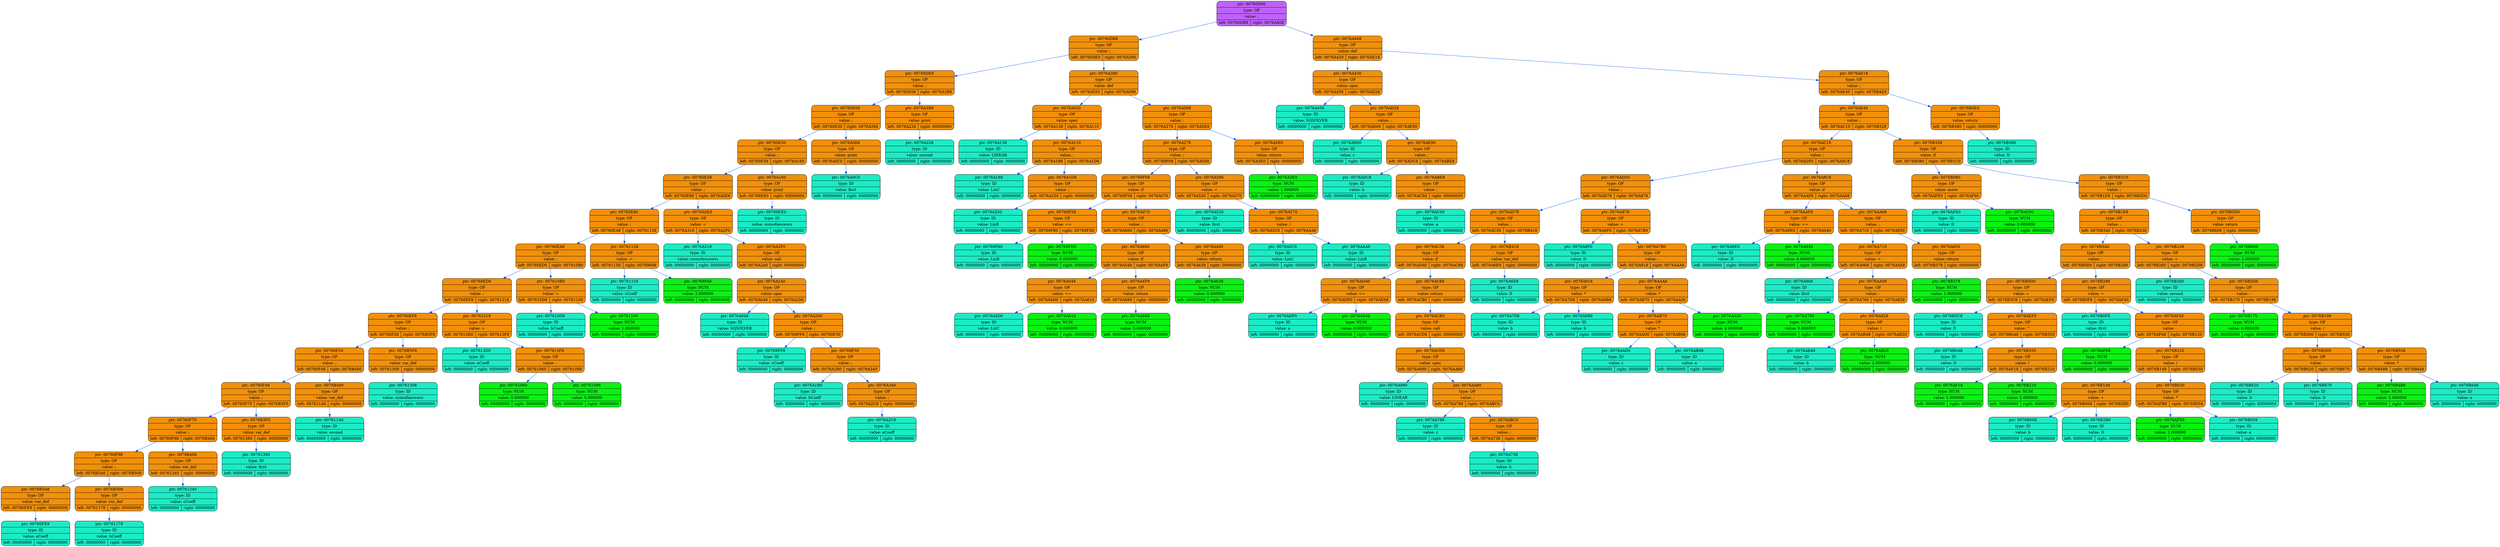 digraph
{
    rankdir=TP

        node00760D90[shape=record,style="rounded,filled",fillcolor="#BF62FC",label="{ ptr: 00760D90 | type: OP | value: ;| { left: 00760DB8 | right: 0076A408 }}"];
    node00760D90 -> node00760DB8[color="#0855F0"]
    node00760DB8[shape=record,style="rounded,filled",fillcolor="#F2900A",label="{ ptr: 00760DB8 | type: OP | value: ;| { left: 00760DE0 | right: 0076A390 }}"];
    node00760DB8 -> node00760DE0[color="#0855F0"]
    node00760DE0[shape=record,style="rounded,filled",fillcolor="#F2900A",label="{ ptr: 00760DE0 | type: OP | value: ;| { left: 00760E08 | right: 0076A3B8 }}"];
    node00760DE0 -> node00760E08[color="#0855F0"]
    node00760E08[shape=record,style="rounded,filled",fillcolor="#F2900A",label="{ ptr: 00760E08 | type: OP | value: ;| { left: 00760E30 | right: 0076A368 }}"];
    node00760E08 -> node00760E30[color="#0855F0"]
    node00760E30[shape=record,style="rounded,filled",fillcolor="#F2900A",label="{ ptr: 00760E30 | type: OP | value: ;| { left: 00760E58 | right: 0076A160 }}"];
    node00760E30 -> node00760E58[color="#0855F0"]
    node00760E58[shape=record,style="rounded,filled",fillcolor="#F2900A",label="{ ptr: 00760E58 | type: OP | value: ;| { left: 00760E80 | right: 0076A0E8 }}"];
    node00760E58 -> node00760E80[color="#0855F0"]
    node00760E80[shape=record,style="rounded,filled",fillcolor="#F2900A",label="{ ptr: 00760E80 | type: OP | value: ;| { left: 00760EA8 | right: 00761128 }}"];
    node00760E80 -> node00760EA8[color="#0855F0"]
    node00760EA8[shape=record,style="rounded,filled",fillcolor="#F2900A",label="{ ptr: 00760EA8 | type: OP | value: ;| { left: 00760ED0 | right: 007610B0 }}"];
    node00760EA8 -> node00760ED0[color="#0855F0"]
    node00760ED0[shape=record,style="rounded,filled",fillcolor="#F2900A",label="{ ptr: 00760ED0 | type: OP | value: ;| { left: 00760EF8 | right: 00761218 }}"];
    node00760ED0 -> node00760EF8[color="#0855F0"]
    node00760EF8[shape=record,style="rounded,filled",fillcolor="#F2900A",label="{ ptr: 00760EF8 | type: OP | value: ;| { left: 00760F20 | right: 0076B5F8 }}"];
    node00760EF8 -> node00760F20[color="#0855F0"]
    node00760F20[shape=record,style="rounded,filled",fillcolor="#F2900A",label="{ ptr: 00760F20 | type: OP | value: ;| { left: 00760F48 | right: 0076B490 }}"];
    node00760F20 -> node00760F48[color="#0855F0"]
    node00760F48[shape=record,style="rounded,filled",fillcolor="#F2900A",label="{ ptr: 00760F48 | type: OP | value: ;| { left: 00760F70 | right: 0076B3F0 }}"];
    node00760F48 -> node00760F70[color="#0855F0"]
    node00760F70[shape=record,style="rounded,filled",fillcolor="#F2900A",label="{ ptr: 00760F70 | type: OP | value: ;| { left: 00760F98 | right: 0076B468 }}"];
    node00760F70 -> node00760F98[color="#0855F0"]
    node00760F98[shape=record,style="rounded,filled",fillcolor="#F2900A",label="{ ptr: 00760F98 | type: OP | value: ;| { left: 0076B5A8 | right: 0076B508 }}"];
    node00760F98 -> node0076B5A8[color="#0855F0"]
    node0076B5A8[shape=record,style="rounded,filled",fillcolor="#F2900A",label="{ ptr: 0076B5A8 | type: OP | value: var_def| { left: 00760FE8 | right: 00000000 }}"];
    node0076B5A8 -> node00760FE8[color="#0855F0"]
    node00760FE8[shape=record,style="rounded,filled",fillcolor="#1BECC5",label="{ ptr: 00760FE8 | type: ID | value: aCoeff| { left: 00000000 | right: 00000000 }}"];
    node00760F98 -> node0076B508[color="#0855F0"]
    node0076B508[shape=record,style="rounded,filled",fillcolor="#F2900A",label="{ ptr: 0076B508 | type: OP | value: var_def| { left: 00761178 | right: 00000000 }}"];
    node0076B508 -> node00761178[color="#0855F0"]
    node00761178[shape=record,style="rounded,filled",fillcolor="#1BECC5",label="{ ptr: 00761178 | type: ID | value: bCoeff| { left: 00000000 | right: 00000000 }}"];
    node00760F70 -> node0076B468[color="#0855F0"]
    node0076B468[shape=record,style="rounded,filled",fillcolor="#F2900A",label="{ ptr: 0076B468 | type: OP | value: var_def| { left: 00761240 | right: 00000000 }}"];
    node0076B468 -> node00761240[color="#0855F0"]
    node00761240[shape=record,style="rounded,filled",fillcolor="#1BECC5",label="{ ptr: 00761240 | type: ID | value: cCoeff| { left: 00000000 | right: 00000000 }}"];
    node00760F48 -> node0076B3F0[color="#0855F0"]
    node0076B3F0[shape=record,style="rounded,filled",fillcolor="#F2900A",label="{ ptr: 0076B3F0 | type: OP | value: var_def| { left: 00761380 | right: 00000000 }}"];
    node0076B3F0 -> node00761380[color="#0855F0"]
    node00761380[shape=record,style="rounded,filled",fillcolor="#1BECC5",label="{ ptr: 00761380 | type: ID | value: first| { left: 00000000 | right: 00000000 }}"];
    node00760F20 -> node0076B490[color="#0855F0"]
    node0076B490[shape=record,style="rounded,filled",fillcolor="#F2900A",label="{ ptr: 0076B490 | type: OP | value: var_def| { left: 007611A0 | right: 00000000 }}"];
    node0076B490 -> node007611A0[color="#0855F0"]
    node007611A0[shape=record,style="rounded,filled",fillcolor="#1BECC5",label="{ ptr: 007611A0 | type: ID | value: second| { left: 00000000 | right: 00000000 }}"];
    node00760EF8 -> node0076B5F8[color="#0855F0"]
    node0076B5F8[shape=record,style="rounded,filled",fillcolor="#F2900A",label="{ ptr: 0076B5F8 | type: OP | value: var_def| { left: 00761308 | right: 00000000 }}"];
    node0076B5F8 -> node00761308[color="#0855F0"]
    node00761308[shape=record,style="rounded,filled",fillcolor="#1BECC5",label="{ ptr: 00761308 | type: ID | value: numofanswers| { left: 00000000 | right: 00000000 }}"];
    node00760ED0 -> node00761218[color="#0855F0"]
    node00761218[shape=record,style="rounded,filled",fillcolor="#F2900A",label="{ ptr: 00761218 | type: OP | value: =| { left: 007613D0 | right: 007613F8 }}"];
    node00761218 -> node007613D0[color="#0855F0"]
    node007613D0[shape=record,style="rounded,filled",fillcolor="#1BECC5",label="{ ptr: 007613D0 | type: ID | value: aCoeff| { left: 00000000 | right: 00000000 }}"];
    node00761218 -> node007613F8[color="#0855F0"]
    node007613F8[shape=record,style="rounded,filled",fillcolor="#F2900A",label="{ ptr: 007613F8 | type: OP | value: -| { left: 00761060 | right: 00761088 }}"];
    node007613F8 -> node00761060[color="#0855F0"]
    node00761060[shape=record,style="rounded,filled",fillcolor="#0AF212",label="{ ptr: 00761060 | type: NUM | value: 0.000000| { left: 00000000 | right: 00000000 }}"];
    node007613F8 -> node00761088[color="#0855F0"]
    node00761088[shape=record,style="rounded,filled",fillcolor="#0AF212",label="{ ptr: 00761088 | type: NUM | value: 5.000000| { left: 00000000 | right: 00000000 }}"];
    node00760EA8 -> node007610B0[color="#0855F0"]
    node007610B0[shape=record,style="rounded,filled",fillcolor="#F2900A",label="{ ptr: 007610B0 | type: OP | value: =| { left: 007610D8 | right: 00761100 }}"];
    node007610B0 -> node007610D8[color="#0855F0"]
    node007610D8[shape=record,style="rounded,filled",fillcolor="#1BECC5",label="{ ptr: 007610D8 | type: ID | value: bCoeff| { left: 00000000 | right: 00000000 }}"];
    node007610B0 -> node00761100[color="#0855F0"]
    node00761100[shape=record,style="rounded,filled",fillcolor="#0AF212",label="{ ptr: 00761100 | type: NUM | value: 1.000000| { left: 00000000 | right: 00000000 }}"];
    node00760E80 -> node00761128[color="#0855F0"]
    node00761128[shape=record,style="rounded,filled",fillcolor="#F2900A",label="{ ptr: 00761128 | type: OP | value: =| { left: 00761150 | right: 00769FA8 }}"];
    node00761128 -> node00761150[color="#0855F0"]
    node00761150[shape=record,style="rounded,filled",fillcolor="#1BECC5",label="{ ptr: 00761150 | type: ID | value: cCoeff| { left: 00000000 | right: 00000000 }}"];
    node00761128 -> node00769FA8[color="#0855F0"]
    node00769FA8[shape=record,style="rounded,filled",fillcolor="#0AF212",label="{ ptr: 00769FA8 | type: NUM | value: 2.000000| { left: 00000000 | right: 00000000 }}"];
    node00760E58 -> node0076A0E8[color="#0855F0"]
    node0076A0E8[shape=record,style="rounded,filled",fillcolor="#F2900A",label="{ ptr: 0076A0E8 | type: OP | value: =| { left: 0076A318 | right: 0076A2F0 }}"];
    node0076A0E8 -> node0076A318[color="#0855F0"]
    node0076A318[shape=record,style="rounded,filled",fillcolor="#1BECC5",label="{ ptr: 0076A318 | type: ID | value: numofanswers| { left: 00000000 | right: 00000000 }}"];
    node0076A0E8 -> node0076A2F0[color="#0855F0"]
    node0076A2F0[shape=record,style="rounded,filled",fillcolor="#F2900A",label="{ ptr: 0076A2F0 | type: OP | value: call| { left: 0076A2A0 | right: 00000000 }}"];
    node0076A2F0 -> node0076A2A0[color="#0855F0"]
    node0076A2A0[shape=record,style="rounded,filled",fillcolor="#F2900A",label="{ ptr: 0076A2A0 | type: OP | value: spec| { left: 0076A048 | right: 0076A200 }}"];
    node0076A2A0 -> node0076A048[color="#0855F0"]
    node0076A048[shape=record,style="rounded,filled",fillcolor="#1BECC5",label="{ ptr: 0076A048 | type: ID | value: SQSOLVER| { left: 00000000 | right: 00000000 }}"];
    node0076A2A0 -> node0076A200[color="#0855F0"]
    node0076A200[shape=record,style="rounded,filled",fillcolor="#F2900A",label="{ ptr: 0076A200 | type: OP | value: ;| { left: 00769FF8 | right: 00769F30 }}"];
    node0076A200 -> node00769FF8[color="#0855F0"]
    node00769FF8[shape=record,style="rounded,filled",fillcolor="#1BECC5",label="{ ptr: 00769FF8 | type: ID | value: cCoeff| { left: 00000000 | right: 00000000 }}"];
    node0076A200 -> node00769F30[color="#0855F0"]
    node00769F30[shape=record,style="rounded,filled",fillcolor="#F2900A",label="{ ptr: 00769F30 | type: OP | value: ;| { left: 0076A1B0 | right: 0076A340 }}"];
    node00769F30 -> node0076A1B0[color="#0855F0"]
    node0076A1B0[shape=record,style="rounded,filled",fillcolor="#1BECC5",label="{ ptr: 0076A1B0 | type: ID | value: bCoeff| { left: 00000000 | right: 00000000 }}"];
    node00769F30 -> node0076A340[color="#0855F0"]
    node0076A340[shape=record,style="rounded,filled",fillcolor="#F2900A",label="{ ptr: 0076A340 | type: OP | value: ;| { left: 0076A2C8 | right: 00000000 }}"];
    node0076A340 -> node0076A2C8[color="#0855F0"]
    node0076A2C8[shape=record,style="rounded,filled",fillcolor="#1BECC5",label="{ ptr: 0076A2C8 | type: ID | value: aCoeff| { left: 00000000 | right: 00000000 }}"];
    node00760E30 -> node0076A160[color="#0855F0"]
    node0076A160[shape=record,style="rounded,filled",fillcolor="#F2900A",label="{ ptr: 0076A160 | type: OP | value: print| { left: 00769EE0 | right: 00000000 }}"];
    node0076A160 -> node00769EE0[color="#0855F0"]
    node00769EE0[shape=record,style="rounded,filled",fillcolor="#1BECC5",label="{ ptr: 00769EE0 | type: ID | value: numofanswers| { left: 00000000 | right: 00000000 }}"];
    node00760E08 -> node0076A368[color="#0855F0"]
    node0076A368[shape=record,style="rounded,filled",fillcolor="#F2900A",label="{ ptr: 0076A368 | type: OP | value: print| { left: 0076A0C0 | right: 00000000 }}"];
    node0076A368 -> node0076A0C0[color="#0855F0"]
    node0076A0C0[shape=record,style="rounded,filled",fillcolor="#1BECC5",label="{ ptr: 0076A0C0 | type: ID | value: first| { left: 00000000 | right: 00000000 }}"];
    node00760DE0 -> node0076A3B8[color="#0855F0"]
    node0076A3B8[shape=record,style="rounded,filled",fillcolor="#F2900A",label="{ ptr: 0076A3B8 | type: OP | value: print| { left: 0076A228 | right: 00000000 }}"];
    node0076A3B8 -> node0076A228[color="#0855F0"]
    node0076A228[shape=record,style="rounded,filled",fillcolor="#1BECC5",label="{ ptr: 0076A228 | type: ID | value: second| { left: 00000000 | right: 00000000 }}"];
    node00760DB8 -> node0076A390[color="#0855F0"]
    node0076A390[shape=record,style="rounded,filled",fillcolor="#F2900A",label="{ ptr: 0076A390 | type: OP | value: def| { left: 0076A020 | right: 0076A098 }}"];
    node0076A390 -> node0076A020[color="#0855F0"]
    node0076A020[shape=record,style="rounded,filled",fillcolor="#F2900A",label="{ ptr: 0076A020 | type: OP | value: spec| { left: 0076A138 | right: 0076A110 }}"];
    node0076A020 -> node0076A138[color="#0855F0"]
    node0076A138[shape=record,style="rounded,filled",fillcolor="#1BECC5",label="{ ptr: 0076A138 | type: ID | value: LINEAR| { left: 00000000 | right: 00000000 }}"];
    node0076A020 -> node0076A110[color="#0855F0"]
    node0076A110[shape=record,style="rounded,filled",fillcolor="#F2900A",label="{ ptr: 0076A110 | type: OP | value: ;| { left: 0076A188 | right: 0076A1D8 }}"];
    node0076A110 -> node0076A188[color="#0855F0"]
    node0076A188[shape=record,style="rounded,filled",fillcolor="#1BECC5",label="{ ptr: 0076A188 | type: ID | value: LinC| { left: 00000000 | right: 00000000 }}"];
    node0076A110 -> node0076A1D8[color="#0855F0"]
    node0076A1D8[shape=record,style="rounded,filled",fillcolor="#F2900A",label="{ ptr: 0076A1D8 | type: OP | value: ;| { left: 0076A250 | right: 00000000 }}"];
    node0076A1D8 -> node0076A250[color="#0855F0"]
    node0076A250[shape=record,style="rounded,filled",fillcolor="#1BECC5",label="{ ptr: 0076A250 | type: ID | value: LinB| { left: 00000000 | right: 00000000 }}"];
    node0076A390 -> node0076A098[color="#0855F0"]
    node0076A098[shape=record,style="rounded,filled",fillcolor="#F2900A",label="{ ptr: 0076A098 | type: OP | value: ;| { left: 0076A278 | right: 0076A5E8 }}"];
    node0076A098 -> node0076A278[color="#0855F0"]
    node0076A278[shape=record,style="rounded,filled",fillcolor="#F2900A",label="{ ptr: 0076A278 | type: OP | value: ;| { left: 00769F08 | right: 0076A598 }}"];
    node0076A278 -> node00769F08[color="#0855F0"]
    node00769F08[shape=record,style="rounded,filled",fillcolor="#F2900A",label="{ ptr: 00769F08 | type: OP | value: if| { left: 00769F58 | right: 0076A070 }}"];
    node00769F08 -> node00769F58[color="#0855F0"]
    node00769F58[shape=record,style="rounded,filled",fillcolor="#F2900A",label="{ ptr: 00769F58 | type: OP | value: ==| { left: 00769F80 | right: 00769FD0 }}"];
    node00769F58 -> node00769F80[color="#0855F0"]
    node00769F80[shape=record,style="rounded,filled",fillcolor="#1BECC5",label="{ ptr: 00769F80 | type: ID | value: LinB| { left: 00000000 | right: 00000000 }}"];
    node00769F58 -> node00769FD0[color="#0855F0"]
    node00769FD0[shape=record,style="rounded,filled",fillcolor="#0AF212",label="{ ptr: 00769FD0 | type: NUM | value: 0.000000| { left: 00000000 | right: 00000000 }}"];
    node00769F08 -> node0076A070[color="#0855F0"]
    node0076A070[shape=record,style="rounded,filled",fillcolor="#F2900A",label="{ ptr: 0076A070 | type: OP | value: ;| { left: 0076A660 | right: 0076A480 }}"];
    node0076A070 -> node0076A660[color="#0855F0"]
    node0076A660[shape=record,style="rounded,filled",fillcolor="#F2900A",label="{ ptr: 0076A660 | type: OP | value: if| { left: 0076A548 | right: 0076A4F8 }}"];
    node0076A660 -> node0076A548[color="#0855F0"]
    node0076A548[shape=record,style="rounded,filled",fillcolor="#F2900A",label="{ ptr: 0076A548 | type: OP | value: ==| { left: 0076A4D0 | right: 0076A610 }}"];
    node0076A548 -> node0076A4D0[color="#0855F0"]
    node0076A4D0[shape=record,style="rounded,filled",fillcolor="#1BECC5",label="{ ptr: 0076A4D0 | type: ID | value: LinC| { left: 00000000 | right: 00000000 }}"];
    node0076A548 -> node0076A610[color="#0855F0"]
    node0076A610[shape=record,style="rounded,filled",fillcolor="#0AF212",label="{ ptr: 0076A610 | type: NUM | value: 0.000000| { left: 00000000 | right: 00000000 }}"];
    node0076A660 -> node0076A4F8[color="#0855F0"]
    node0076A4F8[shape=record,style="rounded,filled",fillcolor="#F2900A",label="{ ptr: 0076A4F8 | type: OP | value: return| { left: 0076A688 | right: 00000000 }}"];
    node0076A4F8 -> node0076A688[color="#0855F0"]
    node0076A688[shape=record,style="rounded,filled",fillcolor="#0AF212",label="{ ptr: 0076A688 | type: NUM | value: 5.000000| { left: 00000000 | right: 00000000 }}"];
    node0076A070 -> node0076A480[color="#0855F0"]
    node0076A480[shape=record,style="rounded,filled",fillcolor="#F2900A",label="{ ptr: 0076A480 | type: OP | value: return| { left: 0076A638 | right: 00000000 }}"];
    node0076A480 -> node0076A638[color="#0855F0"]
    node0076A638[shape=record,style="rounded,filled",fillcolor="#0AF212",label="{ ptr: 0076A638 | type: NUM | value: 0.000000| { left: 00000000 | right: 00000000 }}"];
    node0076A278 -> node0076A598[color="#0855F0"]
    node0076A598[shape=record,style="rounded,filled",fillcolor="#F2900A",label="{ ptr: 0076A598 | type: OP | value: =| { left: 0076A520 | right: 0076A570 }}"];
    node0076A598 -> node0076A520[color="#0855F0"]
    node0076A520[shape=record,style="rounded,filled",fillcolor="#1BECC5",label="{ ptr: 0076A520 | type: ID | value: first| { left: 00000000 | right: 00000000 }}"];
    node0076A598 -> node0076A570[color="#0855F0"]
    node0076A570[shape=record,style="rounded,filled",fillcolor="#F2900A",label="{ ptr: 0076A570 | type: OP | value: /| { left: 0076A5C0 | right: 0076A4A8 }}"];
    node0076A570 -> node0076A5C0[color="#0855F0"]
    node0076A5C0[shape=record,style="rounded,filled",fillcolor="#1BECC5",label="{ ptr: 0076A5C0 | type: ID | value: LinC| { left: 00000000 | right: 00000000 }}"];
    node0076A570 -> node0076A4A8[color="#0855F0"]
    node0076A4A8[shape=record,style="rounded,filled",fillcolor="#1BECC5",label="{ ptr: 0076A4A8 | type: ID | value: LinB| { left: 00000000 | right: 00000000 }}"];
    node0076A098 -> node0076A5E8[color="#0855F0"]
    node0076A5E8[shape=record,style="rounded,filled",fillcolor="#F2900A",label="{ ptr: 0076A5E8 | type: OP | value: return| { left: 0076A3E0 | right: 00000000 }}"];
    node0076A5E8 -> node0076A3E0[color="#0855F0"]
    node0076A3E0[shape=record,style="rounded,filled",fillcolor="#0AF212",label="{ ptr: 0076A3E0 | type: NUM | value: 1.000000| { left: 00000000 | right: 00000000 }}"];
    node00760D90 -> node0076A408[color="#0855F0"]
    node0076A408[shape=record,style="rounded,filled",fillcolor="#F2900A",label="{ ptr: 0076A408 | type: OP | value: def| { left: 0076A430 | right: 0076AE18 }}"];
    node0076A408 -> node0076A430[color="#0855F0"]
    node0076A430[shape=record,style="rounded,filled",fillcolor="#F2900A",label="{ ptr: 0076A430 | type: OP | value: spec| { left: 0076A458 | right: 0076AD28 }}"];
    node0076A430 -> node0076A458[color="#0855F0"]
    node0076A458[shape=record,style="rounded,filled",fillcolor="#1BECC5",label="{ ptr: 0076A458 | type: ID | value: SQSOLVER| { left: 00000000 | right: 00000000 }}"];
    node0076A430 -> node0076AD28[color="#0855F0"]
    node0076AD28[shape=record,style="rounded,filled",fillcolor="#F2900A",label="{ ptr: 0076AD28 | type: OP | value: ;| { left: 0076AD00 | right: 0076AE90 }}"];
    node0076AD28 -> node0076AD00[color="#0855F0"]
    node0076AD00[shape=record,style="rounded,filled",fillcolor="#1BECC5",label="{ ptr: 0076AD00 | type: ID | value: c| { left: 00000000 | right: 00000000 }}"];
    node0076AD28 -> node0076AE90[color="#0855F0"]
    node0076AE90[shape=record,style="rounded,filled",fillcolor="#F2900A",label="{ ptr: 0076AE90 | type: OP | value: ;| { left: 0076ADC8 | right: 0076ABE8 }}"];
    node0076AE90 -> node0076ADC8[color="#0855F0"]
    node0076ADC8[shape=record,style="rounded,filled",fillcolor="#1BECC5",label="{ ptr: 0076ADC8 | type: ID | value: b| { left: 00000000 | right: 00000000 }}"];
    node0076AE90 -> node0076ABE8[color="#0855F0"]
    node0076ABE8[shape=record,style="rounded,filled",fillcolor="#F2900A",label="{ ptr: 0076ABE8 | type: OP | value: ;| { left: 0076AC60 | right: 00000000 }}"];
    node0076ABE8 -> node0076AC60[color="#0855F0"]
    node0076AC60[shape=record,style="rounded,filled",fillcolor="#1BECC5",label="{ ptr: 0076AC60 | type: ID | value: a| { left: 00000000 | right: 00000000 }}"];
    node0076A408 -> node0076AE18[color="#0855F0"]
    node0076AE18[shape=record,style="rounded,filled",fillcolor="#F2900A",label="{ ptr: 0076AE18 | type: OP | value: ;| { left: 0076AE40 | right: 0076B4E0 }}"];
    node0076AE18 -> node0076AE40[color="#0855F0"]
    node0076AE40[shape=record,style="rounded,filled",fillcolor="#F2900A",label="{ ptr: 0076AE40 | type: OP | value: ;| { left: 0076AC10 | right: 0076B328 }}"];
    node0076AE40 -> node0076AC10[color="#0855F0"]
    node0076AC10[shape=record,style="rounded,filled",fillcolor="#F2900A",label="{ ptr: 0076AC10 | type: OP | value: ;| { left: 0076AD50 | right: 0076A8C8 }}"];
    node0076AC10 -> node0076AD50[color="#0855F0"]
    node0076AD50[shape=record,style="rounded,filled",fillcolor="#F2900A",label="{ ptr: 0076AD50 | type: OP | value: ;| { left: 0076AD78 | right: 0076A878 }}"];
    node0076AD50 -> node0076AD78[color="#0855F0"]
    node0076AD78[shape=record,style="rounded,filled",fillcolor="#F2900A",label="{ ptr: 0076AD78 | type: OP | value: ;| { left: 0076AC38 | right: 0076B418 }}"];
    node0076AD78 -> node0076AC38[color="#0855F0"]
    node0076AC38[shape=record,style="rounded,filled",fillcolor="#F2900A",label="{ ptr: 0076AC38 | type: OP | value: if| { left: 0076ADA0 | right: 0076AC88 }}"];
    node0076AC38 -> node0076ADA0[color="#0855F0"]
    node0076ADA0[shape=record,style="rounded,filled",fillcolor="#F2900A",label="{ ptr: 0076ADA0 | type: OP | value: ==| { left: 0076ADF0 | right: 0076AE68 }}"];
    node0076ADA0 -> node0076ADF0[color="#0855F0"]
    node0076ADF0[shape=record,style="rounded,filled",fillcolor="#1BECC5",label="{ ptr: 0076ADF0 | type: ID | value: a| { left: 00000000 | right: 00000000 }}"];
    node0076ADA0 -> node0076AE68[color="#0855F0"]
    node0076AE68[shape=record,style="rounded,filled",fillcolor="#0AF212",label="{ ptr: 0076AE68 | type: NUM | value: 0.000000| { left: 00000000 | right: 00000000 }}"];
    node0076AC38 -> node0076AC88[color="#0855F0"]
    node0076AC88[shape=record,style="rounded,filled",fillcolor="#F2900A",label="{ ptr: 0076AC88 | type: OP | value: return| { left: 0076ACB0 | right: 00000000 }}"];
    node0076AC88 -> node0076ACB0[color="#0855F0"]
    node0076ACB0[shape=record,style="rounded,filled",fillcolor="#F2900A",label="{ ptr: 0076ACB0 | type: OP | value: call| { left: 0076ACD8 | right: 00000000 }}"];
    node0076ACB0 -> node0076ACD8[color="#0855F0"]
    node0076ACD8[shape=record,style="rounded,filled",fillcolor="#F2900A",label="{ ptr: 0076ACD8 | type: OP | value: spec| { left: 0076A990 | right: 0076AA80 }}"];
    node0076ACD8 -> node0076A990[color="#0855F0"]
    node0076A990[shape=record,style="rounded,filled",fillcolor="#1BECC5",label="{ ptr: 0076A990 | type: ID | value: LINEAR| { left: 00000000 | right: 00000000 }}"];
    node0076ACD8 -> node0076AA80[color="#0855F0"]
    node0076AA80[shape=record,style="rounded,filled",fillcolor="#F2900A",label="{ ptr: 0076AA80 | type: OP | value: ;| { left: 0076A788 | right: 0076ABC0 }}"];
    node0076AA80 -> node0076A788[color="#0855F0"]
    node0076A788[shape=record,style="rounded,filled",fillcolor="#1BECC5",label="{ ptr: 0076A788 | type: ID | value: c| { left: 00000000 | right: 00000000 }}"];
    node0076AA80 -> node0076ABC0[color="#0855F0"]
    node0076ABC0[shape=record,style="rounded,filled",fillcolor="#F2900A",label="{ ptr: 0076ABC0 | type: OP | value: ;| { left: 0076A738 | right: 00000000 }}"];
    node0076ABC0 -> node0076A738[color="#0855F0"]
    node0076A738[shape=record,style="rounded,filled",fillcolor="#1BECC5",label="{ ptr: 0076A738 | type: ID | value: b| { left: 00000000 | right: 00000000 }}"];
    node0076AD78 -> node0076B418[color="#0855F0"]
    node0076B418[shape=record,style="rounded,filled",fillcolor="#F2900A",label="{ ptr: 0076B418 | type: OP | value: var_def| { left: 0076A6E8 | right: 00000000 }}"];
    node0076B418 -> node0076A6E8[color="#0855F0"]
    node0076A6E8[shape=record,style="rounded,filled",fillcolor="#1BECC5",label="{ ptr: 0076A6E8 | type: ID | value: D| { left: 00000000 | right: 00000000 }}"];
    node0076AD50 -> node0076A878[color="#0855F0"]
    node0076A878[shape=record,style="rounded,filled",fillcolor="#F2900A",label="{ ptr: 0076A878 | type: OP | value: =| { left: 0076A8F0 | right: 0076A7B0 }}"];
    node0076A878 -> node0076A8F0[color="#0855F0"]
    node0076A8F0[shape=record,style="rounded,filled",fillcolor="#1BECC5",label="{ ptr: 0076A8F0 | type: ID | value: D| { left: 00000000 | right: 00000000 }}"];
    node0076A878 -> node0076A7B0[color="#0855F0"]
    node0076A7B0[shape=record,style="rounded,filled",fillcolor="#F2900A",label="{ ptr: 0076A7B0 | type: OP | value: -| { left: 0076A918 | right: 0076AAA8 }}"];
    node0076A7B0 -> node0076A918[color="#0855F0"]
    node0076A918[shape=record,style="rounded,filled",fillcolor="#F2900A",label="{ ptr: 0076A918 | type: OP | value: *| { left: 0076A7D8 | right: 0076A9B8 }}"];
    node0076A918 -> node0076A7D8[color="#0855F0"]
    node0076A7D8[shape=record,style="rounded,filled",fillcolor="#1BECC5",label="{ ptr: 0076A7D8 | type: ID | value: b| { left: 00000000 | right: 00000000 }}"];
    node0076A918 -> node0076A9B8[color="#0855F0"]
    node0076A9B8[shape=record,style="rounded,filled",fillcolor="#1BECC5",label="{ ptr: 0076A9B8 | type: ID | value: b| { left: 00000000 | right: 00000000 }}"];
    node0076A7B0 -> node0076AAA8[color="#0855F0"]
    node0076AAA8[shape=record,style="rounded,filled",fillcolor="#F2900A",label="{ ptr: 0076AAA8 | type: OP | value: *| { left: 0076AB70 | right: 0076AA30 }}"];
    node0076AAA8 -> node0076AB70[color="#0855F0"]
    node0076AB70[shape=record,style="rounded,filled",fillcolor="#F2900A",label="{ ptr: 0076AB70 | type: OP | value: *| { left: 0076AAD0 | right: 0076AB98 }}"];
    node0076AB70 -> node0076AAD0[color="#0855F0"]
    node0076AAD0[shape=record,style="rounded,filled",fillcolor="#1BECC5",label="{ ptr: 0076AAD0 | type: ID | value: c| { left: 00000000 | right: 00000000 }}"];
    node0076AB70 -> node0076AB98[color="#0855F0"]
    node0076AB98[shape=record,style="rounded,filled",fillcolor="#1BECC5",label="{ ptr: 0076AB98 | type: ID | value: a| { left: 00000000 | right: 00000000 }}"];
    node0076AAA8 -> node0076AA30[color="#0855F0"]
    node0076AA30[shape=record,style="rounded,filled",fillcolor="#0AF212",label="{ ptr: 0076AA30 | type: NUM | value: 4.000000| { left: 00000000 | right: 00000000 }}"];
    node0076AC10 -> node0076A8C8[color="#0855F0"]
    node0076A8C8[shape=record,style="rounded,filled",fillcolor="#F2900A",label="{ ptr: 0076A8C8 | type: OP | value: if| { left: 0076AAF8 | right: 0076AA08 }}"];
    node0076A8C8 -> node0076AAF8[color="#0855F0"]
    node0076AAF8[shape=record,style="rounded,filled",fillcolor="#F2900A",label="{ ptr: 0076AAF8 | type: OP | value: ==| { left: 0076A9E0 | right: 0076A940 }}"];
    node0076AAF8 -> node0076A9E0[color="#0855F0"]
    node0076A9E0[shape=record,style="rounded,filled",fillcolor="#1BECC5",label="{ ptr: 0076A9E0 | type: ID | value: D| { left: 00000000 | right: 00000000 }}"];
    node0076AAF8 -> node0076A940[color="#0855F0"]
    node0076A940[shape=record,style="rounded,filled",fillcolor="#0AF212",label="{ ptr: 0076A940 | type: NUM | value: 0.000000| { left: 00000000 | right: 00000000 }}"];
    node0076A8C8 -> node0076AA08[color="#0855F0"]
    node0076AA08[shape=record,style="rounded,filled",fillcolor="#F2900A",label="{ ptr: 0076AA08 | type: OP | value: ;| { left: 0076A710 | right: 0076A850 }}"];
    node0076AA08 -> node0076A710[color="#0855F0"]
    node0076A710[shape=record,style="rounded,filled",fillcolor="#F2900A",label="{ ptr: 0076A710 | type: OP | value: =| { left: 0076A968 | right: 0076AA58 }}"];
    node0076A710 -> node0076A968[color="#0855F0"]
    node0076A968[shape=record,style="rounded,filled",fillcolor="#1BECC5",label="{ ptr: 0076A968 | type: ID | value: first| { left: 00000000 | right: 00000000 }}"];
    node0076A710 -> node0076AA58[color="#0855F0"]
    node0076AA58[shape=record,style="rounded,filled",fillcolor="#F2900A",label="{ ptr: 0076AA58 | type: OP | value: -| { left: 0076A760 | right: 0076A828 }}"];
    node0076AA58 -> node0076A760[color="#0855F0"]
    node0076A760[shape=record,style="rounded,filled",fillcolor="#0AF212",label="{ ptr: 0076A760 | type: NUM | value: 0.000000| { left: 00000000 | right: 00000000 }}"];
    node0076AA58 -> node0076A828[color="#0855F0"]
    node0076A828[shape=record,style="rounded,filled",fillcolor="#F2900A",label="{ ptr: 0076A828 | type: OP | value: /| { left: 0076AB48 | right: 0076AB20 }}"];
    node0076A828 -> node0076AB48[color="#0855F0"]
    node0076AB48[shape=record,style="rounded,filled",fillcolor="#1BECC5",label="{ ptr: 0076AB48 | type: ID | value: b| { left: 00000000 | right: 00000000 }}"];
    node0076A828 -> node0076AB20[color="#0855F0"]
    node0076AB20[shape=record,style="rounded,filled",fillcolor="#0AF212",label="{ ptr: 0076AB20 | type: NUM | value: 2.000000| { left: 00000000 | right: 00000000 }}"];
    node0076AA08 -> node0076A850[color="#0855F0"]
    node0076A850[shape=record,style="rounded,filled",fillcolor="#F2900A",label="{ ptr: 0076A850 | type: OP | value: return| { left: 0076B378 | right: 00000000 }}"];
    node0076A850 -> node0076B378[color="#0855F0"]
    node0076B378[shape=record,style="rounded,filled",fillcolor="#0AF212",label="{ ptr: 0076B378 | type: NUM | value: 1.000000| { left: 00000000 | right: 00000000 }}"];
    node0076AE40 -> node0076B328[color="#0855F0"]
    node0076B328[shape=record,style="rounded,filled",fillcolor="#F2900A",label="{ ptr: 0076B328 | type: OP | value: if| { left: 0076B080 | right: 0076B1C0 }}"];
    node0076B328 -> node0076B080[color="#0855F0"]
    node0076B080[shape=record,style="rounded,filled",fillcolor="#F2900A",label="{ ptr: 0076B080 | type: OP | value: more| { left: 0076AFE0 | right: 0076AF90 }}"];
    node0076B080 -> node0076AFE0[color="#0855F0"]
    node0076AFE0[shape=record,style="rounded,filled",fillcolor="#1BECC5",label="{ ptr: 0076AFE0 | type: ID | value: D| { left: 00000000 | right: 00000000 }}"];
    node0076B080 -> node0076AF90[color="#0855F0"]
    node0076AF90[shape=record,style="rounded,filled",fillcolor="#0AF212",label="{ ptr: 0076AF90 | type: NUM | value: 0.000000| { left: 00000000 | right: 00000000 }}"];
    node0076B328 -> node0076B1C0[color="#0855F0"]
    node0076B1C0[shape=record,style="rounded,filled",fillcolor="#F2900A",label="{ ptr: 0076B1C0 | type: OP | value: ;| { left: 0076B1E8 | right: 0076B5D0 }}"];
    node0076B1C0 -> node0076B1E8[color="#0855F0"]
    node0076B1E8[shape=record,style="rounded,filled",fillcolor="#F2900A",label="{ ptr: 0076B1E8 | type: OP | value: ;| { left: 0076B3A0 | right: 0076B238 }}"];
    node0076B1E8 -> node0076B3A0[color="#0855F0"]
    node0076B3A0[shape=record,style="rounded,filled",fillcolor="#F2900A",label="{ ptr: 0076B3A0 | type: OP | value: ;| { left: 0076B0D0 | right: 0076B288 }}"];
    node0076B3A0 -> node0076B0D0[color="#0855F0"]
    node0076B0D0[shape=record,style="rounded,filled",fillcolor="#F2900A",label="{ ptr: 0076B0D0 | type: OP | value: =| { left: 0076B3C8 | right: 0076AEF0 }}"];
    node0076B0D0 -> node0076B3C8[color="#0855F0"]
    node0076B3C8[shape=record,style="rounded,filled",fillcolor="#1BECC5",label="{ ptr: 0076B3C8 | type: ID | value: D| { left: 00000000 | right: 00000000 }}"];
    node0076B0D0 -> node0076AEF0[color="#0855F0"]
    node0076AEF0[shape=record,style="rounded,filled",fillcolor="#F2900A",label="{ ptr: 0076AEF0 | type: OP | value: ^| { left: 0076B0A8 | right: 0076B350 }}"];
    node0076AEF0 -> node0076B0A8[color="#0855F0"]
    node0076B0A8[shape=record,style="rounded,filled",fillcolor="#1BECC5",label="{ ptr: 0076B0A8 | type: ID | value: D| { left: 00000000 | right: 00000000 }}"];
    node0076AEF0 -> node0076B350[color="#0855F0"]
    node0076B350[shape=record,style="rounded,filled",fillcolor="#F2900A",label="{ ptr: 0076B350 | type: OP | value: /| { left: 0076AF18 | right: 0076B210 }}"];
    node0076B350 -> node0076AF18[color="#0855F0"]
    node0076AF18[shape=record,style="rounded,filled",fillcolor="#0AF212",label="{ ptr: 0076AF18 | type: NUM | value: 1.000000| { left: 00000000 | right: 00000000 }}"];
    node0076B350 -> node0076B210[color="#0855F0"]
    node0076B210[shape=record,style="rounded,filled",fillcolor="#0AF212",label="{ ptr: 0076B210 | type: NUM | value: 2.000000| { left: 00000000 | right: 00000000 }}"];
    node0076B3A0 -> node0076B288[color="#0855F0"]
    node0076B288[shape=record,style="rounded,filled",fillcolor="#F2900A",label="{ ptr: 0076B288 | type: OP | value: =| { left: 0076B0F8 | right: 0076AF40 }}"];
    node0076B288 -> node0076B0F8[color="#0855F0"]
    node0076B0F8[shape=record,style="rounded,filled",fillcolor="#1BECC5",label="{ ptr: 0076B0F8 | type: ID | value: first| { left: 00000000 | right: 00000000 }}"];
    node0076B288 -> node0076AF40[color="#0855F0"]
    node0076AF40[shape=record,style="rounded,filled",fillcolor="#F2900A",label="{ ptr: 0076AF40 | type: OP | value: -| { left: 0076AF68 | right: 0076B120 }}"];
    node0076AF40 -> node0076AF68[color="#0855F0"]
    node0076AF68[shape=record,style="rounded,filled",fillcolor="#0AF212",label="{ ptr: 0076AF68 | type: NUM | value: 0.000000| { left: 00000000 | right: 00000000 }}"];
    node0076AF40 -> node0076B120[color="#0855F0"]
    node0076B120[shape=record,style="rounded,filled",fillcolor="#F2900A",label="{ ptr: 0076B120 | type: OP | value: /| { left: 0076B148 | right: 0076B030 }}"];
    node0076B120 -> node0076B148[color="#0855F0"]
    node0076B148[shape=record,style="rounded,filled",fillcolor="#F2900A",label="{ ptr: 0076B148 | type: OP | value: +| { left: 0076B008 | right: 0076B2B0 }}"];
    node0076B148 -> node0076B008[color="#0855F0"]
    node0076B008[shape=record,style="rounded,filled",fillcolor="#1BECC5",label="{ ptr: 0076B008 | type: ID | value: b| { left: 00000000 | right: 00000000 }}"];
    node0076B148 -> node0076B2B0[color="#0855F0"]
    node0076B2B0[shape=record,style="rounded,filled",fillcolor="#1BECC5",label="{ ptr: 0076B2B0 | type: ID | value: D| { left: 00000000 | right: 00000000 }}"];
    node0076B120 -> node0076B030[color="#0855F0"]
    node0076B030[shape=record,style="rounded,filled",fillcolor="#F2900A",label="{ ptr: 0076B030 | type: OP | value: *| { left: 0076AFB8 | right: 0076B058 }}"];
    node0076B030 -> node0076AFB8[color="#0855F0"]
    node0076AFB8[shape=record,style="rounded,filled",fillcolor="#0AF212",label="{ ptr: 0076AFB8 | type: NUM | value: 2.000000| { left: 00000000 | right: 00000000 }}"];
    node0076B030 -> node0076B058[color="#0855F0"]
    node0076B058[shape=record,style="rounded,filled",fillcolor="#1BECC5",label="{ ptr: 0076B058 | type: ID | value: a| { left: 00000000 | right: 00000000 }}"];
    node0076B1E8 -> node0076B238[color="#0855F0"]
    node0076B238[shape=record,style="rounded,filled",fillcolor="#F2900A",label="{ ptr: 0076B238 | type: OP | value: =| { left: 0076B260 | right: 0076B2D8 }}"];
    node0076B238 -> node0076B260[color="#0855F0"]
    node0076B260[shape=record,style="rounded,filled",fillcolor="#1BECC5",label="{ ptr: 0076B260 | type: ID | value: second| { left: 00000000 | right: 00000000 }}"];
    node0076B238 -> node0076B2D8[color="#0855F0"]
    node0076B2D8[shape=record,style="rounded,filled",fillcolor="#F2900A",label="{ ptr: 0076B2D8 | type: OP | value: -| { left: 0076B170 | right: 0076B198 }}"];
    node0076B2D8 -> node0076B170[color="#0855F0"]
    node0076B170[shape=record,style="rounded,filled",fillcolor="#0AF212",label="{ ptr: 0076B170 | type: NUM | value: 0.000000| { left: 00000000 | right: 00000000 }}"];
    node0076B2D8 -> node0076B198[color="#0855F0"]
    node0076B198[shape=record,style="rounded,filled",fillcolor="#F2900A",label="{ ptr: 0076B198 | type: OP | value: /| { left: 0076B300 | right: 0076B558 }}"];
    node0076B198 -> node0076B300[color="#0855F0"]
    node0076B300[shape=record,style="rounded,filled",fillcolor="#F2900A",label="{ ptr: 0076B300 | type: OP | value: -| { left: 0076B620 | right: 0076B670 }}"];
    node0076B300 -> node0076B620[color="#0855F0"]
    node0076B620[shape=record,style="rounded,filled",fillcolor="#1BECC5",label="{ ptr: 0076B620 | type: ID | value: b| { left: 00000000 | right: 00000000 }}"];
    node0076B300 -> node0076B670[color="#0855F0"]
    node0076B670[shape=record,style="rounded,filled",fillcolor="#1BECC5",label="{ ptr: 0076B670 | type: ID | value: D| { left: 00000000 | right: 00000000 }}"];
    node0076B198 -> node0076B558[color="#0855F0"]
    node0076B558[shape=record,style="rounded,filled",fillcolor="#F2900A",label="{ ptr: 0076B558 | type: OP | value: *| { left: 0076B4B8 | right: 0076B648 }}"];
    node0076B558 -> node0076B4B8[color="#0855F0"]
    node0076B4B8[shape=record,style="rounded,filled",fillcolor="#0AF212",label="{ ptr: 0076B4B8 | type: NUM | value: 2.000000| { left: 00000000 | right: 00000000 }}"];
    node0076B558 -> node0076B648[color="#0855F0"]
    node0076B648[shape=record,style="rounded,filled",fillcolor="#1BECC5",label="{ ptr: 0076B648 | type: ID | value: a| { left: 00000000 | right: 00000000 }}"];
    node0076B1C0 -> node0076B5D0[color="#0855F0"]
    node0076B5D0[shape=record,style="rounded,filled",fillcolor="#F2900A",label="{ ptr: 0076B5D0 | type: OP | value: return| { left: 0076B698 | right: 00000000 }}"];
    node0076B5D0 -> node0076B698[color="#0855F0"]
    node0076B698[shape=record,style="rounded,filled",fillcolor="#0AF212",label="{ ptr: 0076B698 | type: NUM | value: 2.000000| { left: 00000000 | right: 00000000 }}"];
    node0076AE18 -> node0076B4E0[color="#0855F0"]
    node0076B4E0[shape=record,style="rounded,filled",fillcolor="#F2900A",label="{ ptr: 0076B4E0 | type: OP | value: return| { left: 0076B580 | right: 00000000 }}"];
    node0076B4E0 -> node0076B580[color="#0855F0"]
    node0076B580[shape=record,style="rounded,filled",fillcolor="#1BECC5",label="{ ptr: 0076B580 | type: ID | value: D| { left: 00000000 | right: 00000000 }}"];
}